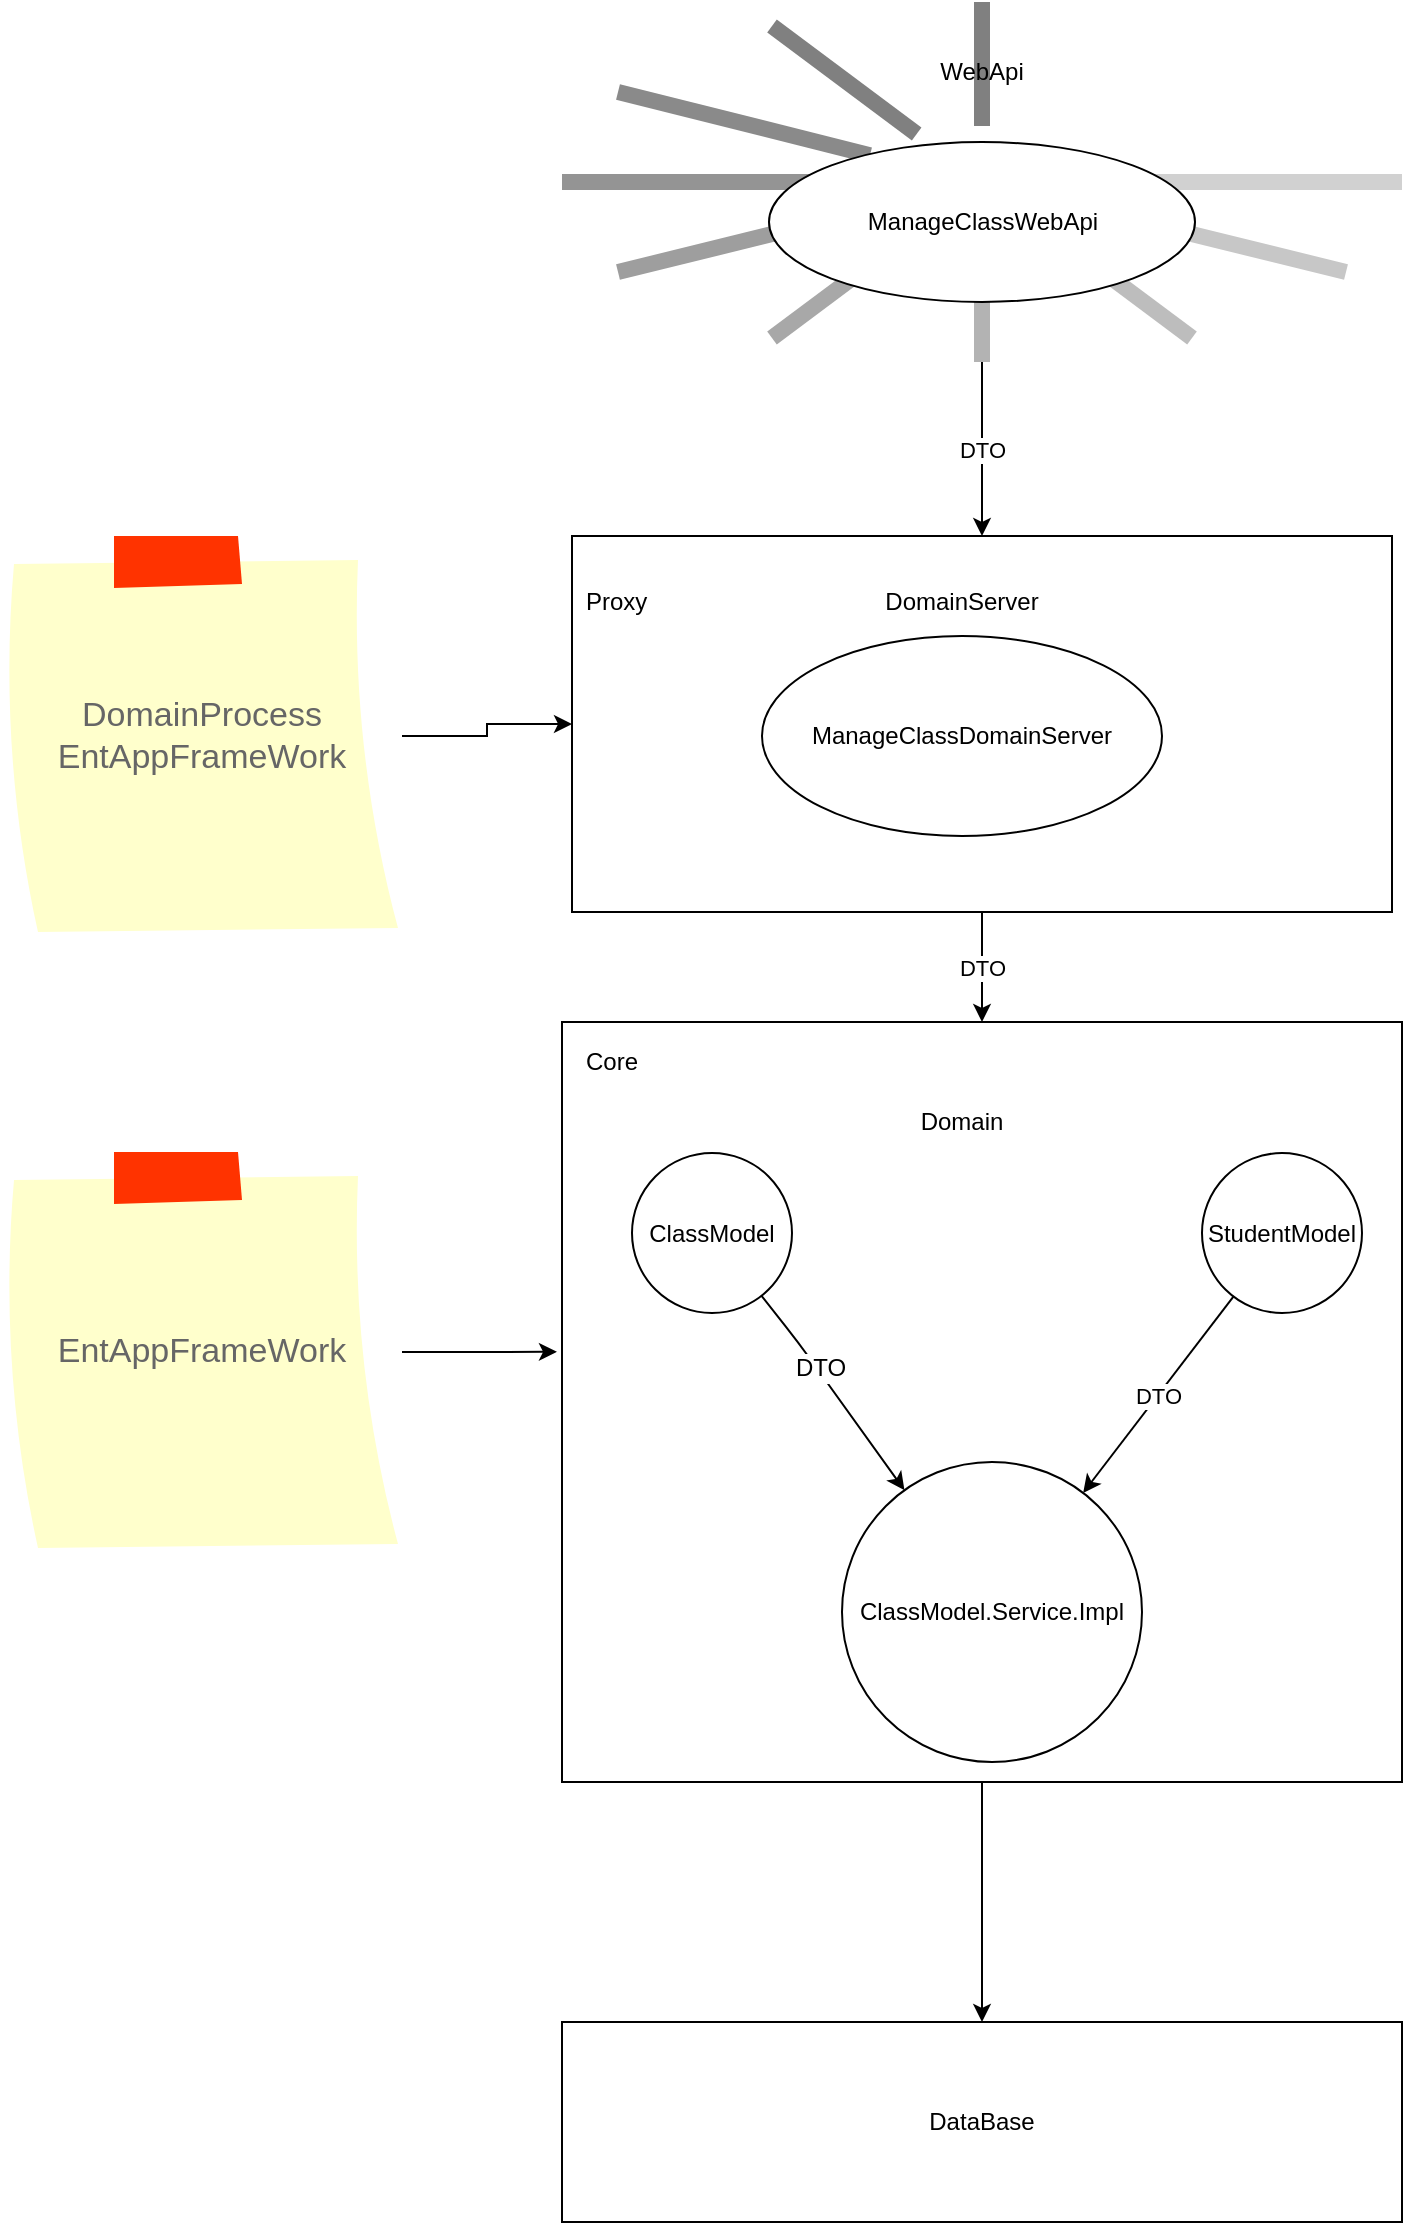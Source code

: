 <mxfile version="12.2.4" pages="1"><diagram id="IvSuu2Yqsai_SxCcSPie" name="Page-1"><mxGraphModel dx="676" dy="1722" grid="1" gridSize="10" guides="1" tooltips="1" connect="1" arrows="1" fold="1" page="1" pageScale="1" pageWidth="827" pageHeight="1169" math="0" shadow="0"><root><mxCell id="0"/><mxCell id="1" parent="0"/><mxCell id="23" style="edgeStyle=orthogonalEdgeStyle;rounded=0;orthogonalLoop=1;jettySize=auto;html=1;" parent="1" source="14" target="16" edge="1"><mxGeometry relative="1" as="geometry"/></mxCell><mxCell id="14" value="" style="rounded=0;whiteSpace=wrap;html=1;" parent="1" vertex="1"><mxGeometry x="300" y="-650" width="420" height="380" as="geometry"/></mxCell><mxCell id="10" value="StudentModel" style="ellipse;whiteSpace=wrap;html=1;aspect=fixed;" parent="1" vertex="1"><mxGeometry x="620" y="-584.5" width="80" height="80" as="geometry"/></mxCell><mxCell id="6" value="ClassModel" style="ellipse;whiteSpace=wrap;html=1;aspect=fixed;" parent="1" vertex="1"><mxGeometry x="335" y="-584.5" width="80" height="80" as="geometry"/></mxCell><mxCell id="15" value="Domain&lt;br&gt;" style="text;html=1;strokeColor=none;fillColor=none;align=center;verticalAlign=middle;whiteSpace=wrap;rounded=0;" parent="1" vertex="1"><mxGeometry x="480" y="-610" width="40" height="20" as="geometry"/></mxCell><mxCell id="16" value="DataBase" style="rounded=0;whiteSpace=wrap;html=1;" parent="1" vertex="1"><mxGeometry x="300" y="-150" width="420" height="100" as="geometry"/></mxCell><mxCell id="19" value="ClassModel.Service.Impl&lt;br&gt;" style="ellipse;whiteSpace=wrap;html=1;aspect=fixed;" parent="1" vertex="1"><mxGeometry x="440" y="-430" width="150" height="150" as="geometry"/></mxCell><mxCell id="20" value="" style="endArrow=classic;html=1;" parent="1" source="6" target="19" edge="1"><mxGeometry width="50" height="50" relative="1" as="geometry"><mxPoint x="388" y="-460" as="sourcePoint"/><mxPoint x="438" y="-510" as="targetPoint"/><Array as="points"><mxPoint x="418" y="-490"/></Array></mxGeometry></mxCell><mxCell id="21" value="DTO" style="text;html=1;resizable=0;points=[];align=center;verticalAlign=middle;labelBackgroundColor=#ffffff;" parent="20" vertex="1" connectable="0"><mxGeometry x="-0.24" y="1" relative="1" as="geometry"><mxPoint as="offset"/></mxGeometry></mxCell><mxCell id="22" value="DTO" style="endArrow=classic;html=1;" parent="1" source="10" target="19" edge="1"><mxGeometry width="50" height="50" relative="1" as="geometry"><mxPoint x="510" y="-450" as="sourcePoint"/><mxPoint x="560" y="-500" as="targetPoint"/><Array as="points"/></mxGeometry></mxCell><mxCell id="44" value="DTO" style="edgeStyle=orthogonalEdgeStyle;rounded=0;orthogonalLoop=1;jettySize=auto;html=1;entryX=0.5;entryY=0;entryDx=0;entryDy=0;" parent="1" source="24" target="14" edge="1"><mxGeometry relative="1" as="geometry"/></mxCell><mxCell id="24" value="" style="rounded=0;whiteSpace=wrap;html=1;" parent="1" vertex="1"><mxGeometry x="305" y="-893" width="410" height="188" as="geometry"/></mxCell><mxCell id="25" value="DomainServer" style="text;html=1;strokeColor=none;fillColor=none;align=center;verticalAlign=middle;whiteSpace=wrap;rounded=0;" parent="1" vertex="1"><mxGeometry x="480" y="-870" width="40" height="20" as="geometry"/></mxCell><mxCell id="29" value="ManageClassDomainServer" style="ellipse;whiteSpace=wrap;html=1;" parent="1" vertex="1"><mxGeometry x="400" y="-843" width="200" height="100" as="geometry"/></mxCell><mxCell id="30" value="Proxy" style="text;html=1;resizable=0;points=[];autosize=1;align=left;verticalAlign=top;spacingTop=-4;" parent="1" vertex="1"><mxGeometry x="310" y="-870" width="50" height="20" as="geometry"/></mxCell><mxCell id="31" value="Core" style="text;html=1;resizable=0;points=[];autosize=1;align=left;verticalAlign=top;spacingTop=-4;" parent="1" vertex="1"><mxGeometry x="310" y="-640" width="40" height="20" as="geometry"/></mxCell><mxCell id="35" style="edgeStyle=orthogonalEdgeStyle;rounded=0;orthogonalLoop=1;jettySize=auto;html=1;entryX=0;entryY=0.5;entryDx=0;entryDy=0;" parent="1" source="34" target="24" edge="1"><mxGeometry relative="1" as="geometry"/></mxCell><mxCell id="34" value="DomainProcess&lt;br&gt;EntAppFrameWork&lt;br&gt;" style="strokeWidth=1;shadow=0;dashed=0;align=center;html=1;shape=mxgraph.mockup.text.stickyNote;fontColor=#666666;mainText=;fontSize=17;whiteSpace=wrap;" parent="1" vertex="1"><mxGeometry x="20" y="-893" width="200" height="200" as="geometry"/></mxCell><mxCell id="37" style="edgeStyle=orthogonalEdgeStyle;rounded=0;orthogonalLoop=1;jettySize=auto;html=1;entryX=-0.006;entryY=0.434;entryDx=0;entryDy=0;entryPerimeter=0;" parent="1" source="36" target="14" edge="1"><mxGeometry relative="1" as="geometry"/></mxCell><mxCell id="36" value="EntAppFrameWork" style="strokeWidth=1;shadow=0;dashed=0;align=center;html=1;shape=mxgraph.mockup.text.stickyNote;fontColor=#666666;mainText=;fontSize=17;whiteSpace=wrap;" parent="1" vertex="1"><mxGeometry x="20" y="-585" width="200" height="200" as="geometry"/></mxCell><mxCell id="46" value="DTO" style="edgeStyle=orthogonalEdgeStyle;rounded=0;orthogonalLoop=1;jettySize=auto;html=1;entryX=0.5;entryY=0;entryDx=0;entryDy=0;" parent="1" source="38" target="24" edge="1"><mxGeometry relative="1" as="geometry"/></mxCell><mxCell id="38" value="" style="verticalLabelPosition=bottom;shadow=0;dashed=0;align=center;html=1;verticalAlign=top;strokeWidth=1;shape=mxgraph.mockup.misc.loading_circle_2;pointerEvents=1" parent="1" vertex="1"><mxGeometry x="300" y="-1160" width="420" height="180" as="geometry"/></mxCell><mxCell id="39" value="WebApi" style="text;html=1;strokeColor=none;fillColor=none;align=center;verticalAlign=middle;whiteSpace=wrap;rounded=0;" parent="1" vertex="1"><mxGeometry x="490" y="-1140" width="40" height="30" as="geometry"/></mxCell><mxCell id="40" value="ManageClassWebApi" style="ellipse;whiteSpace=wrap;html=1;" parent="1" vertex="1"><mxGeometry x="403.5" y="-1090" width="213" height="80" as="geometry"/></mxCell></root></mxGraphModel></diagram></mxfile>